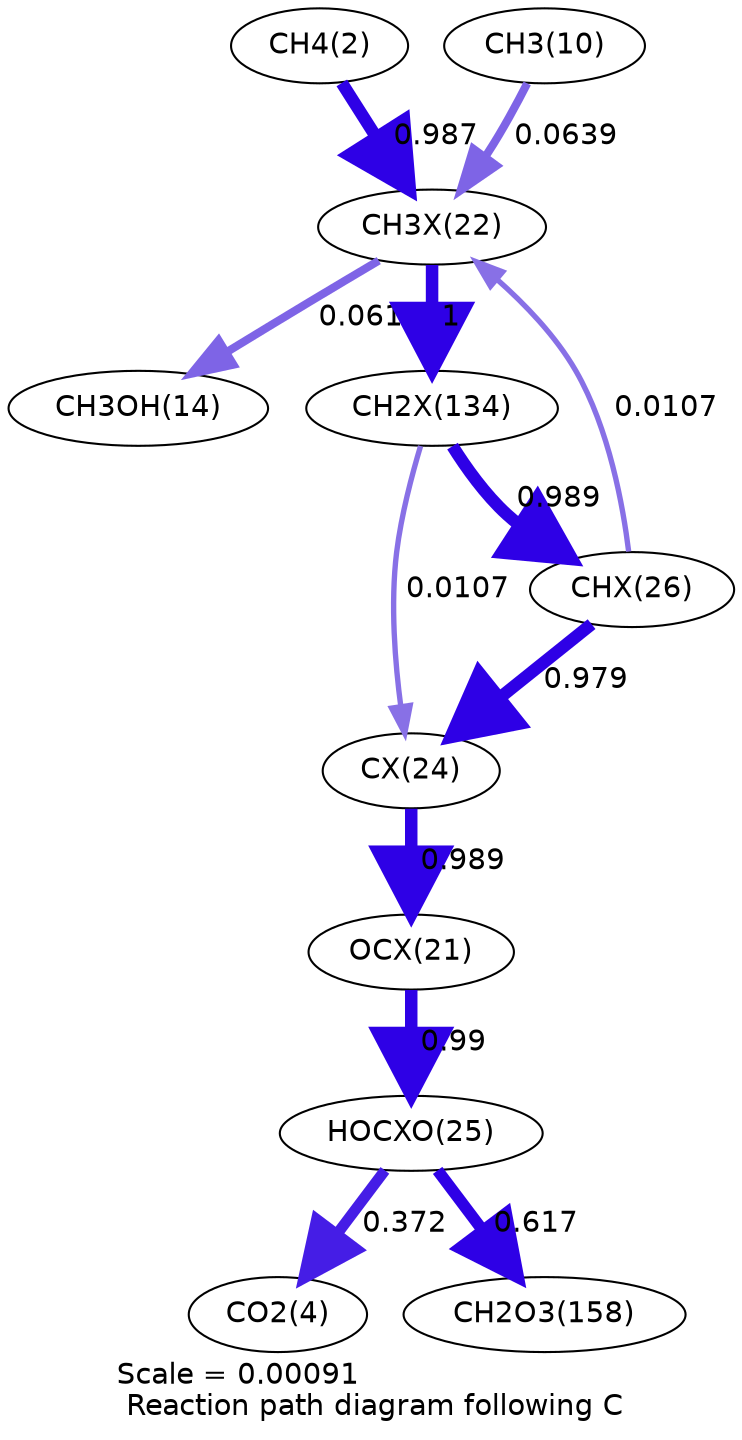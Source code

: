 digraph reaction_paths {
center=1;
s4 -> s35[fontname="Helvetica", penwidth=5.99, arrowsize=2.99, color="0.7, 1.49, 0.9"
, label=" 0.987"];
s12 -> s35[fontname="Helvetica", penwidth=3.92, arrowsize=1.96, color="0.7, 0.564, 0.9"
, label=" 0.0639"];
s35 -> s16[fontname="Helvetica", penwidth=3.9, arrowsize=1.95, color="0.7, 0.562, 0.9"
, label=" 0.0616"];
s35 -> s49[fontname="Helvetica", penwidth=6, arrowsize=3, color="0.7, 1.5, 0.9"
, label=" 1"];
s39 -> s35[fontname="Helvetica", penwidth=2.58, arrowsize=1.29, color="0.7, 0.511, 0.9"
, label=" 0.0107"];
s49 -> s39[fontname="Helvetica", penwidth=5.99, arrowsize=3, color="0.7, 1.49, 0.9"
, label=" 0.989"];
s49 -> s37[fontname="Helvetica", penwidth=2.58, arrowsize=1.29, color="0.7, 0.511, 0.9"
, label=" 0.0107"];
s39 -> s37[fontname="Helvetica", penwidth=5.98, arrowsize=2.99, color="0.7, 1.48, 0.9"
, label=" 0.979"];
s37 -> s34[fontname="Helvetica", penwidth=5.99, arrowsize=3, color="0.7, 1.49, 0.9"
, label=" 0.989"];
s34 -> s38[fontname="Helvetica", penwidth=5.99, arrowsize=3, color="0.7, 1.49, 0.9"
, label=" 0.99"];
s38 -> s6[fontname="Helvetica", penwidth=5.25, arrowsize=2.63, color="0.7, 0.872, 0.9"
, label=" 0.372"];
s38 -> s29[fontname="Helvetica", penwidth=5.64, arrowsize=2.82, color="0.7, 1.12, 0.9"
, label=" 0.617"];
s4 [ fontname="Helvetica", label="CH4(2)"];
s6 [ fontname="Helvetica", label="CO2(4)"];
s12 [ fontname="Helvetica", label="CH3(10)"];
s16 [ fontname="Helvetica", label="CH3OH(14)"];
s29 [ fontname="Helvetica", label="CH2O3(158)"];
s34 [ fontname="Helvetica", label="OCX(21)"];
s35 [ fontname="Helvetica", label="CH3X(22)"];
s37 [ fontname="Helvetica", label="CX(24)"];
s38 [ fontname="Helvetica", label="HOCXO(25)"];
s39 [ fontname="Helvetica", label="CHX(26)"];
s49 [ fontname="Helvetica", label="CH2X(134)"];
 label = "Scale = 0.00091\l Reaction path diagram following C";
 fontname = "Helvetica";
}

